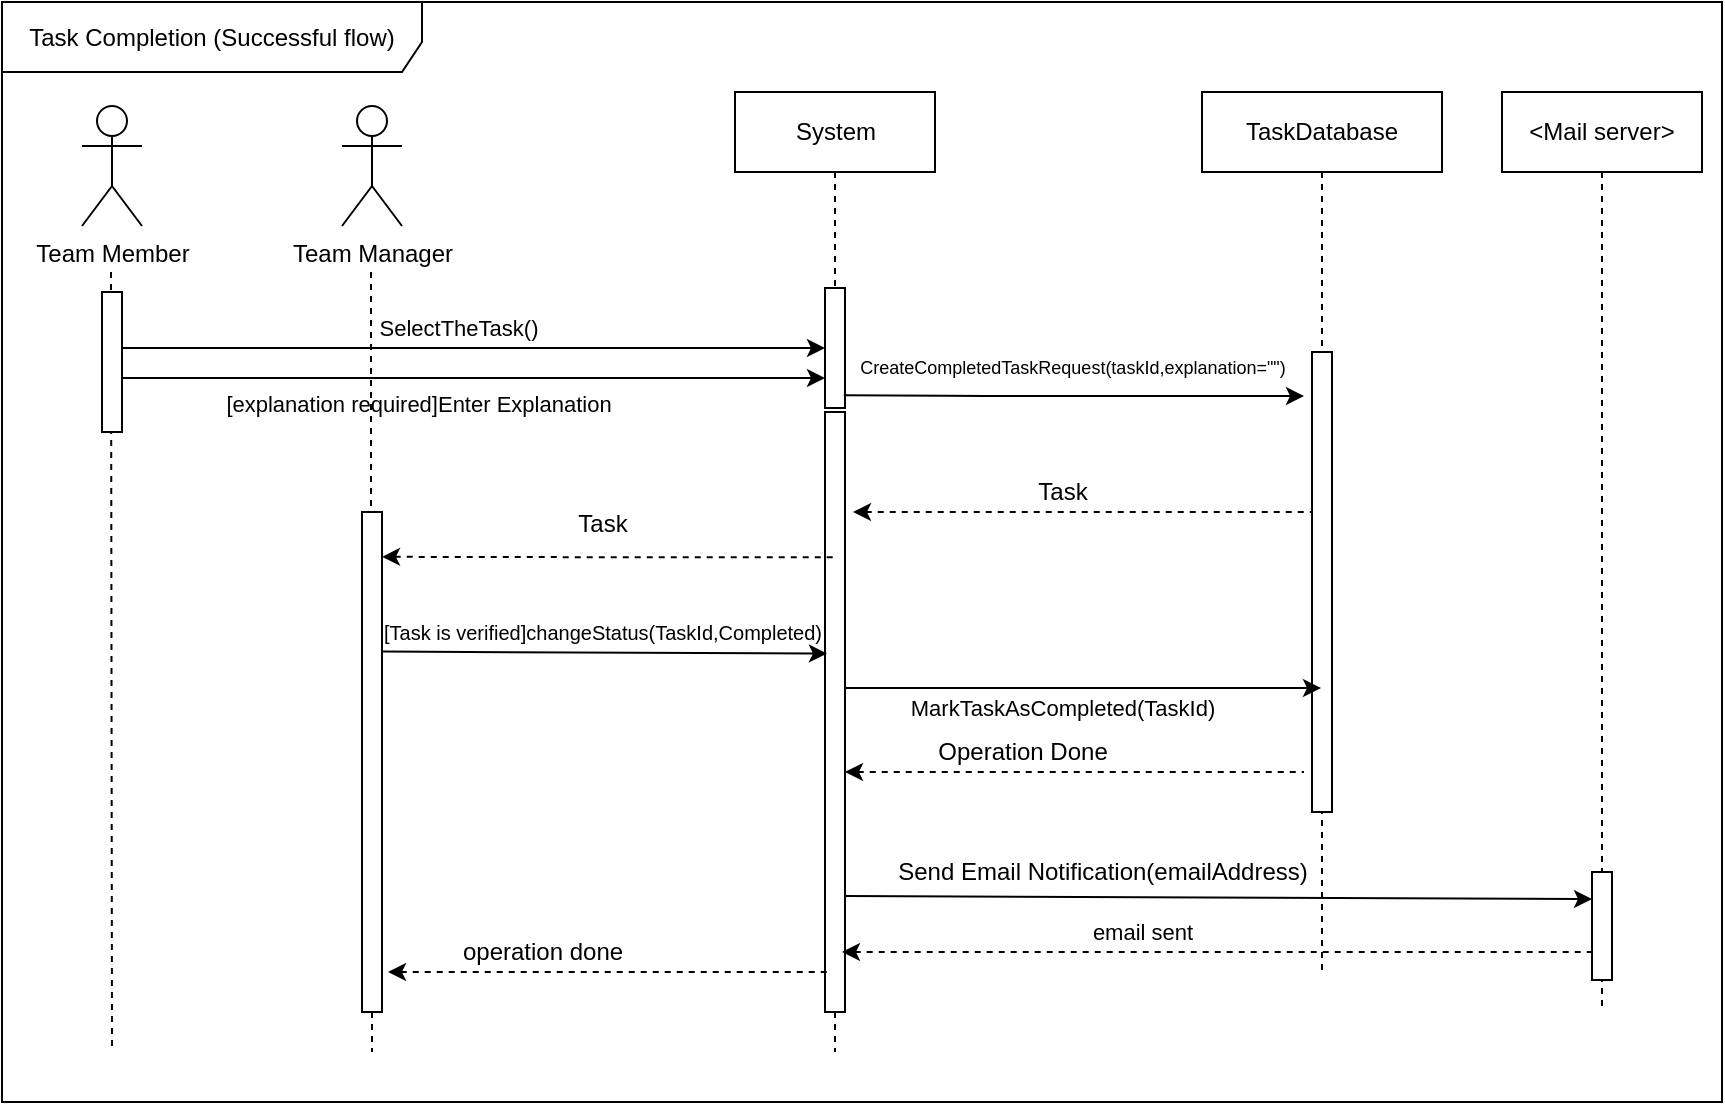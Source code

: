 <mxfile version="14.7.2" type="device"><diagram id="hOtEsPXKkS3rZfFhoWV-" name="Page-1"><mxGraphModel dx="440" dy="689" grid="1" gridSize="10" guides="1" tooltips="1" connect="1" arrows="1" fold="1" page="0" pageScale="1" pageWidth="10000" pageHeight="10000" math="0" shadow="0"><root><mxCell id="0"/><mxCell id="1" parent="0"/><mxCell id="SSkQyalxzoZR_PK448cH-1" value="Task Completion (Successful flow)" style="shape=umlFrame;whiteSpace=wrap;html=1;width=210;height=35;" parent="1" vertex="1"><mxGeometry x="1070" y="25" width="860" height="550" as="geometry"/></mxCell><mxCell id="T5kXoanb5OJeZyJwyMOI-3" value="Team Member" style="shape=umlActor;verticalLabelPosition=bottom;verticalAlign=top;html=1;" parent="1" vertex="1"><mxGeometry x="1110" y="77" width="30" height="60" as="geometry"/></mxCell><mxCell id="T5kXoanb5OJeZyJwyMOI-4" value="Team Manager" style="shape=umlActor;verticalLabelPosition=bottom;verticalAlign=top;html=1;" parent="1" vertex="1"><mxGeometry x="1240" y="77" width="30" height="60" as="geometry"/></mxCell><mxCell id="T5kXoanb5OJeZyJwyMOI-6" value="TaskDatabase" style="shape=umlLifeline;perimeter=lifelinePerimeter;whiteSpace=wrap;html=1;container=1;collapsible=0;recursiveResize=0;outlineConnect=0;" parent="1" vertex="1"><mxGeometry x="1670" y="70" width="120" height="440" as="geometry"/></mxCell><mxCell id="T5kXoanb5OJeZyJwyMOI-8" value="" style="endArrow=none;dashed=1;endFill=0;endSize=12;html=1;" parent="1" edge="1"><mxGeometry width="160" relative="1" as="geometry"><mxPoint x="1124.5" y="160" as="sourcePoint"/><mxPoint x="1125" y="550" as="targetPoint"/></mxGeometry></mxCell><mxCell id="T5kXoanb5OJeZyJwyMOI-9" value="" style="endArrow=none;dashed=1;endFill=0;endSize=12;html=1;startArrow=none;" parent="1" source="T5kXoanb5OJeZyJwyMOI-12" edge="1"><mxGeometry width="160" relative="1" as="geometry"><mxPoint x="1254.5" y="160" as="sourcePoint"/><mxPoint x="1255" y="550" as="targetPoint"/></mxGeometry></mxCell><mxCell id="T5kXoanb5OJeZyJwyMOI-15" value="" style="rounded=0;whiteSpace=wrap;html=1;" parent="1" vertex="1"><mxGeometry x="1120" y="170" width="10" height="70" as="geometry"/></mxCell><mxCell id="T5kXoanb5OJeZyJwyMOI-16" value="System" style="shape=umlLifeline;perimeter=lifelinePerimeter;whiteSpace=wrap;html=1;container=1;collapsible=0;recursiveResize=0;outlineConnect=0;" parent="1" vertex="1"><mxGeometry x="1436.5" y="70" width="100" height="480" as="geometry"/></mxCell><mxCell id="T5kXoanb5OJeZyJwyMOI-17" value="" style="rounded=0;whiteSpace=wrap;html=1;" parent="1" vertex="1"><mxGeometry x="1481.5" y="168" width="10" height="60" as="geometry"/></mxCell><mxCell id="T5kXoanb5OJeZyJwyMOI-18" value="" style="endArrow=classic;html=1;entryX=0;entryY=0.5;entryDx=0;entryDy=0;" parent="1" target="T5kXoanb5OJeZyJwyMOI-17" edge="1"><mxGeometry width="50" height="50" relative="1" as="geometry"><mxPoint x="1130" y="198" as="sourcePoint"/><mxPoint x="1360" y="199" as="targetPoint"/></mxGeometry></mxCell><mxCell id="T5kXoanb5OJeZyJwyMOI-21" value="SelectTheTask()" style="edgeLabel;html=1;align=center;verticalAlign=middle;resizable=0;points=[];" parent="T5kXoanb5OJeZyJwyMOI-18" vertex="1" connectable="0"><mxGeometry x="0.079" y="3" relative="1" as="geometry"><mxPoint x="-22" y="-7" as="offset"/></mxGeometry></mxCell><mxCell id="T5kXoanb5OJeZyJwyMOI-24" value="" style="rounded=0;whiteSpace=wrap;html=1;" parent="1" vertex="1"><mxGeometry x="1725" y="200" width="10" height="230" as="geometry"/></mxCell><mxCell id="T5kXoanb5OJeZyJwyMOI-33" value="" style="endArrow=classic;html=1;entryX=0;entryY=0.75;entryDx=0;entryDy=0;" parent="1" target="T5kXoanb5OJeZyJwyMOI-17" edge="1"><mxGeometry width="50" height="50" relative="1" as="geometry"><mxPoint x="1130" y="213" as="sourcePoint"/><mxPoint x="1200" y="200" as="targetPoint"/></mxGeometry></mxCell><mxCell id="T5kXoanb5OJeZyJwyMOI-34" value="[explanation required]Enter Explanation" style="edgeLabel;html=1;align=center;verticalAlign=middle;resizable=0;points=[];" parent="1" vertex="1" connectable="0"><mxGeometry x="1289.997" y="198.0" as="geometry"><mxPoint x="-12" y="28" as="offset"/></mxGeometry></mxCell><mxCell id="T5kXoanb5OJeZyJwyMOI-38" value="&amp;lt;Mail server&amp;gt;" style="shape=umlLifeline;perimeter=lifelinePerimeter;whiteSpace=wrap;html=1;container=1;collapsible=0;recursiveResize=0;outlineConnect=0;" parent="1" vertex="1"><mxGeometry x="1820" y="70" width="100" height="460" as="geometry"/></mxCell><mxCell id="6qZ4vqW3DaToYnZCA4BS-19" style="edgeStyle=none;rounded=0;orthogonalLoop=1;jettySize=auto;html=1;fontSize=6;startArrow=none;startFill=0;exitX=1.007;exitY=0;exitDx=0;exitDy=0;exitPerimeter=0;" parent="1" edge="1"><mxGeometry relative="1" as="geometry"><mxPoint x="1486.61" y="368" as="sourcePoint"/><mxPoint x="1729.5" y="368" as="targetPoint"/><Array as="points"><mxPoint x="1620" y="368"/></Array></mxGeometry></mxCell><mxCell id="6qZ4vqW3DaToYnZCA4BS-6" value="" style="rounded=0;whiteSpace=wrap;html=1;" parent="1" vertex="1"><mxGeometry x="1481.5" y="230" width="10" height="300" as="geometry"/></mxCell><mxCell id="6qZ4vqW3DaToYnZCA4BS-8" value="" style="endArrow=classic;html=1;exitX=1.343;exitY=0.893;exitDx=0;exitDy=0;exitPerimeter=0;" parent="1" edge="1"><mxGeometry width="50" height="50" relative="1" as="geometry"><mxPoint x="1490.93" y="221.58" as="sourcePoint"/><mxPoint x="1721" y="222" as="targetPoint"/><Array as="points"><mxPoint x="1551.5" y="222"/></Array></mxGeometry></mxCell><mxCell id="6qZ4vqW3DaToYnZCA4BS-9" value="CreateCompletedTaskRequest(taskId,explanation=&quot;&quot;)" style="text;html=1;align=center;verticalAlign=middle;resizable=0;points=[];autosize=1;strokeColor=none;fontSize=9;" parent="1" vertex="1"><mxGeometry x="1490" y="198" width="230" height="20" as="geometry"/></mxCell><mxCell id="6qZ4vqW3DaToYnZCA4BS-11" value="" style="endArrow=none;dashed=1;html=1;startArrow=classic;startFill=1;" parent="1" edge="1"><mxGeometry width="50" height="50" relative="1" as="geometry"><mxPoint x="1491.5" y="410" as="sourcePoint"/><mxPoint x="1721" y="410" as="targetPoint"/><Array as="points"><mxPoint x="1691.5" y="410"/></Array></mxGeometry></mxCell><mxCell id="6qZ4vqW3DaToYnZCA4BS-12" value="Task" style="text;html=1;align=center;verticalAlign=middle;resizable=0;points=[];autosize=1;strokeColor=none;" parent="1" vertex="1"><mxGeometry x="1580" y="260" width="40" height="20" as="geometry"/></mxCell><mxCell id="6qZ4vqW3DaToYnZCA4BS-13" value="" style="endArrow=none;dashed=1;html=1;startArrow=classic;startFill=1;" parent="1" edge="1"><mxGeometry width="50" height="50" relative="1" as="geometry"><mxPoint x="1260" y="302.41" as="sourcePoint"/><mxPoint x="1486" y="302.58" as="targetPoint"/><Array as="points"><mxPoint x="1356.5" y="302.58"/></Array></mxGeometry></mxCell><mxCell id="6qZ4vqW3DaToYnZCA4BS-14" value="Task" style="text;html=1;align=center;verticalAlign=middle;resizable=0;points=[];autosize=1;strokeColor=none;" parent="1" vertex="1"><mxGeometry x="1350" y="276.41" width="40" height="20" as="geometry"/></mxCell><mxCell id="6qZ4vqW3DaToYnZCA4BS-17" value="" style="endArrow=classic;html=1;fontSize=9;exitX=0.024;exitY=0.99;exitDx=0;exitDy=0;exitPerimeter=0;entryX=0.989;entryY=1.038;entryDx=0;entryDy=0;entryPerimeter=0;" parent="1" source="6qZ4vqW3DaToYnZCA4BS-18" target="6qZ4vqW3DaToYnZCA4BS-18" edge="1"><mxGeometry width="50" height="50" relative="1" as="geometry"><mxPoint x="1280" y="380" as="sourcePoint"/><mxPoint x="1480" y="360" as="targetPoint"/></mxGeometry></mxCell><mxCell id="6qZ4vqW3DaToYnZCA4BS-18" value="[Task is verified]changeStatus(TaskId,Completed)" style="text;html=1;align=center;verticalAlign=middle;resizable=0;points=[];autosize=1;strokeColor=none;fontSize=10;" parent="1" vertex="1"><mxGeometry x="1255" y="330" width="230" height="20" as="geometry"/></mxCell><mxCell id="6qZ4vqW3DaToYnZCA4BS-22" value="MarkTaskAsCompleted(TaskId)" style="text;html=1;align=center;verticalAlign=middle;resizable=0;points=[];autosize=1;strokeColor=none;fontSize=11;" parent="1" vertex="1"><mxGeometry x="1515" y="368" width="170" height="20" as="geometry"/></mxCell><mxCell id="6qZ4vqW3DaToYnZCA4BS-23" value="" style="rounded=0;whiteSpace=wrap;html=1;" parent="1" vertex="1"><mxGeometry x="1865" y="460" width="10" height="54" as="geometry"/></mxCell><mxCell id="6qZ4vqW3DaToYnZCA4BS-25" value="" style="endArrow=none;dashed=1;html=1;startArrow=classic;startFill=1;" parent="1" edge="1"><mxGeometry width="50" height="50" relative="1" as="geometry"><mxPoint x="1495.5" y="280" as="sourcePoint"/><mxPoint x="1725" y="280" as="targetPoint"/><Array as="points"><mxPoint x="1695.5" y="280"/></Array></mxGeometry></mxCell><mxCell id="6qZ4vqW3DaToYnZCA4BS-26" value="Operation Done" style="text;html=1;align=center;verticalAlign=middle;resizable=0;points=[];autosize=1;strokeColor=none;fontSize=12;" parent="1" vertex="1"><mxGeometry x="1530" y="390" width="100" height="20" as="geometry"/></mxCell><mxCell id="6qZ4vqW3DaToYnZCA4BS-27" value="" style="endArrow=classic;html=1;fontSize=9;entryX=0;entryY=0.25;entryDx=0;entryDy=0;" parent="1" target="6qZ4vqW3DaToYnZCA4BS-23" edge="1"><mxGeometry width="50" height="50" relative="1" as="geometry"><mxPoint x="1491.5" y="472" as="sourcePoint"/><mxPoint x="1867" y="468" as="targetPoint"/></mxGeometry></mxCell><mxCell id="6qZ4vqW3DaToYnZCA4BS-28" value="Send Email Notification(emailAddress)" style="text;html=1;align=center;verticalAlign=middle;resizable=0;points=[];autosize=1;strokeColor=none;fontSize=12;" parent="1" vertex="1"><mxGeometry x="1510" y="450" width="220" height="20" as="geometry"/></mxCell><mxCell id="6qZ4vqW3DaToYnZCA4BS-29" value="" style="endArrow=none;dashed=1;html=1;startArrow=classic;startFill=1;" parent="1" edge="1"><mxGeometry width="50" height="50" relative="1" as="geometry"><mxPoint x="1490" y="500" as="sourcePoint"/><mxPoint x="1865" y="500.0" as="targetPoint"/><Array as="points"><mxPoint x="1835.5" y="500"/></Array></mxGeometry></mxCell><mxCell id="6qZ4vqW3DaToYnZCA4BS-30" value="email sent" style="text;html=1;align=center;verticalAlign=middle;resizable=0;points=[];autosize=1;strokeColor=none;fontSize=11;" parent="1" vertex="1"><mxGeometry x="1605" y="480" width="70" height="20" as="geometry"/></mxCell><mxCell id="T5kXoanb5OJeZyJwyMOI-12" value="" style="html=1;points=[];perimeter=orthogonalPerimeter;" parent="1" vertex="1"><mxGeometry x="1250" y="280" width="10" height="250" as="geometry"/></mxCell><mxCell id="SSkQyalxzoZR_PK448cH-2" value="" style="endArrow=none;dashed=1;endFill=0;endSize=12;html=1;" parent="1" target="T5kXoanb5OJeZyJwyMOI-12" edge="1"><mxGeometry width="160" relative="1" as="geometry"><mxPoint x="1254.5" y="160" as="sourcePoint"/><mxPoint x="1254.5" y="510" as="targetPoint"/></mxGeometry></mxCell><mxCell id="SSkQyalxzoZR_PK448cH-3" value="" style="endArrow=none;dashed=1;html=1;startArrow=classic;startFill=1;" parent="1" edge="1"><mxGeometry width="50" height="50" relative="1" as="geometry"><mxPoint x="1263" y="510" as="sourcePoint"/><mxPoint x="1485" y="510" as="targetPoint"/><Array as="points"><mxPoint x="1455.5" y="510"/></Array></mxGeometry></mxCell><mxCell id="SSkQyalxzoZR_PK448cH-4" value="operation done" style="text;html=1;align=center;verticalAlign=middle;resizable=0;points=[];autosize=1;strokeColor=none;" parent="1" vertex="1"><mxGeometry x="1290" y="490" width="100" height="20" as="geometry"/></mxCell></root></mxGraphModel></diagram></mxfile>